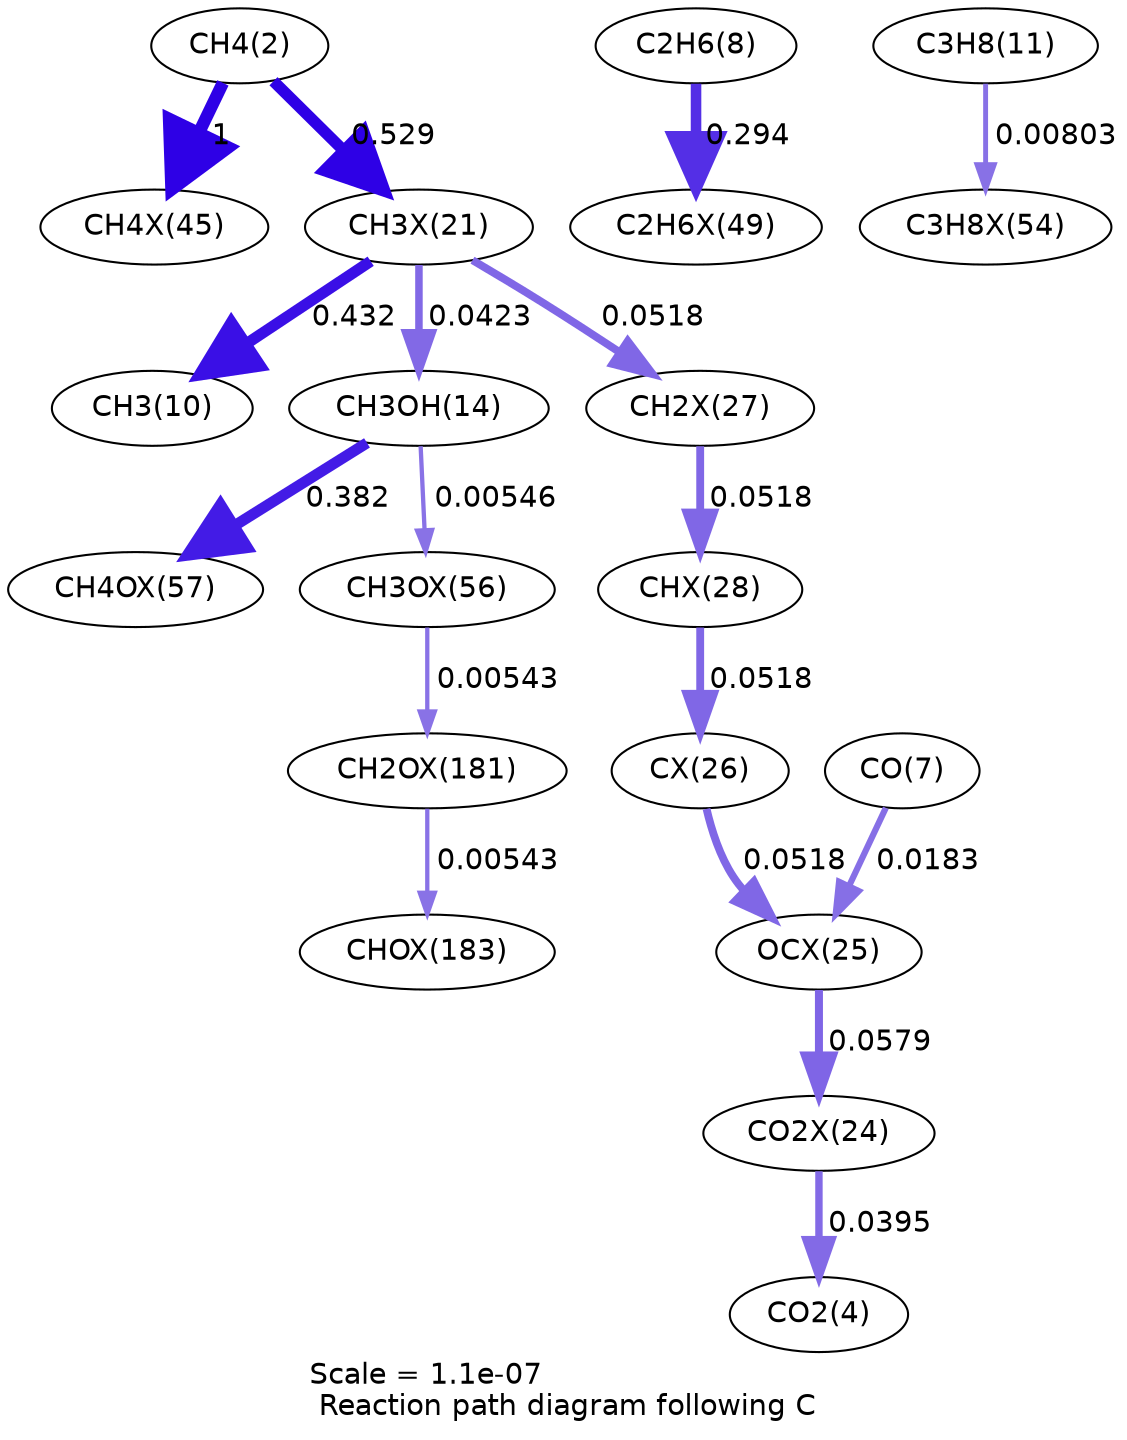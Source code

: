 digraph reaction_paths {
center=1;
s4 -> s35[fontname="Helvetica", penwidth=6, arrowsize=3, color="0.7, 1.5, 0.9"
, label=" 1"];
s4 -> s27[fontname="Helvetica", penwidth=5.52, arrowsize=2.76, color="0.7, 1.03, 0.9"
, label=" 0.529"];
s10 -> s38[fontname="Helvetica", penwidth=5.07, arrowsize=2.54, color="0.7, 0.794, 0.9"
, label=" 0.294"];
s27 -> s12[fontname="Helvetica", penwidth=5.37, arrowsize=2.68, color="0.7, 0.932, 0.9"
, label=" 0.432"];
s27 -> s16[fontname="Helvetica", penwidth=3.61, arrowsize=1.81, color="0.7, 0.542, 0.9"
, label=" 0.0423"];
s27 -> s33[fontname="Helvetica", penwidth=3.77, arrowsize=1.88, color="0.7, 0.552, 0.9"
, label=" 0.0518"];
s16 -> s42[fontname="Helvetica", penwidth=5.27, arrowsize=2.64, color="0.7, 0.882, 0.9"
, label=" 0.382"];
s16 -> s41[fontname="Helvetica", penwidth=2.07, arrowsize=1.03, color="0.7, 0.505, 0.9"
, label=" 0.00546"];
s33 -> s34[fontname="Helvetica", penwidth=3.77, arrowsize=1.88, color="0.7, 0.552, 0.9"
, label=" 0.0518"];
s34 -> s32[fontname="Helvetica", penwidth=3.77, arrowsize=1.88, color="0.7, 0.552, 0.9"
, label=" 0.0518"];
s32 -> s31[fontname="Helvetica", penwidth=3.77, arrowsize=1.88, color="0.7, 0.552, 0.9"
, label=" 0.0518"];
s9 -> s31[fontname="Helvetica", penwidth=2.98, arrowsize=1.49, color="0.7, 0.518, 0.9"
, label=" 0.0183"];
s31 -> s30[fontname="Helvetica", penwidth=3.85, arrowsize=1.92, color="0.7, 0.558, 0.9"
, label=" 0.0579"];
s30 -> s6[fontname="Helvetica", penwidth=3.56, arrowsize=1.78, color="0.7, 0.539, 0.9"
, label=" 0.0395"];
s41 -> s43[fontname="Helvetica", penwidth=2.06, arrowsize=1.03, color="0.7, 0.505, 0.9"
, label=" 0.00543"];
s43 -> s44[fontname="Helvetica", penwidth=2.06, arrowsize=1.03, color="0.7, 0.505, 0.9"
, label=" 0.00543"];
s13 -> s39[fontname="Helvetica", penwidth=2.36, arrowsize=1.18, color="0.7, 0.508, 0.9"
, label=" 0.00803"];
s4 [ fontname="Helvetica", label="CH4(2)"];
s6 [ fontname="Helvetica", label="CO2(4)"];
s9 [ fontname="Helvetica", label="CO(7)"];
s10 [ fontname="Helvetica", label="C2H6(8)"];
s12 [ fontname="Helvetica", label="CH3(10)"];
s13 [ fontname="Helvetica", label="C3H8(11)"];
s16 [ fontname="Helvetica", label="CH3OH(14)"];
s27 [ fontname="Helvetica", label="CH3X(21)"];
s30 [ fontname="Helvetica", label="CO2X(24)"];
s31 [ fontname="Helvetica", label="OCX(25)"];
s32 [ fontname="Helvetica", label="CX(26)"];
s33 [ fontname="Helvetica", label="CH2X(27)"];
s34 [ fontname="Helvetica", label="CHX(28)"];
s35 [ fontname="Helvetica", label="CH4X(45)"];
s38 [ fontname="Helvetica", label="C2H6X(49)"];
s39 [ fontname="Helvetica", label="C3H8X(54)"];
s41 [ fontname="Helvetica", label="CH3OX(56)"];
s42 [ fontname="Helvetica", label="CH4OX(57)"];
s43 [ fontname="Helvetica", label="CH2OX(181)"];
s44 [ fontname="Helvetica", label="CHOX(183)"];
 label = "Scale = 1.1e-07\l Reaction path diagram following C";
 fontname = "Helvetica";
}
